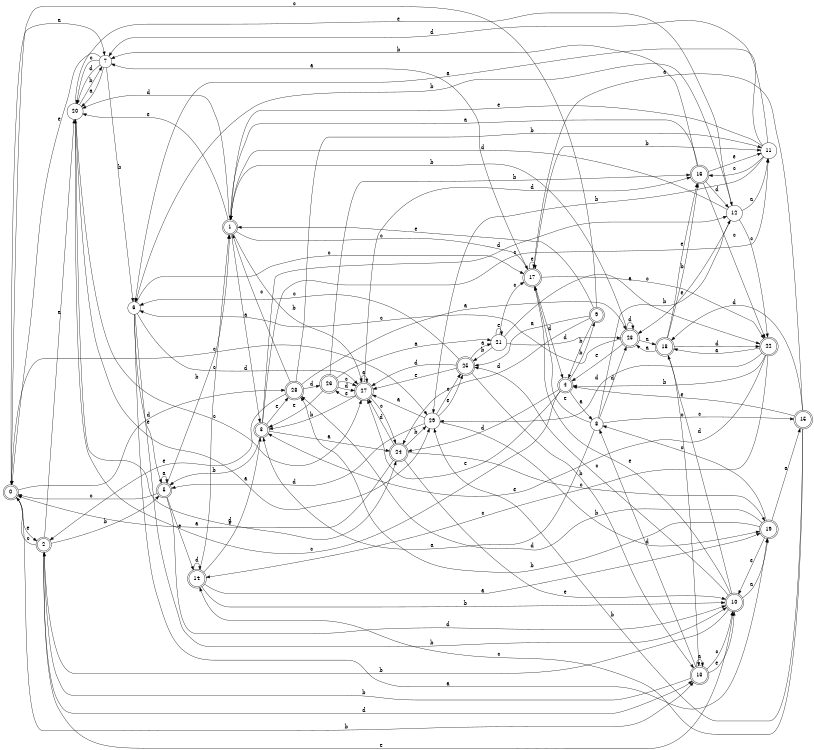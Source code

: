 digraph n24_3 {
__start0 [label="" shape="none"];

rankdir=LR;
size="8,5";

s0 [style="rounded,filled", color="black", fillcolor="white" shape="doublecircle", label="0"];
s1 [style="rounded,filled", color="black", fillcolor="white" shape="doublecircle", label="1"];
s2 [style="rounded,filled", color="black", fillcolor="white" shape="doublecircle", label="2"];
s3 [style="rounded,filled", color="black", fillcolor="white" shape="doublecircle", label="3"];
s4 [style="rounded,filled", color="black", fillcolor="white" shape="doublecircle", label="4"];
s5 [style="rounded,filled", color="black", fillcolor="white" shape="doublecircle", label="5"];
s6 [style="filled", color="black", fillcolor="white" shape="circle", label="6"];
s7 [style="filled", color="black", fillcolor="white" shape="circle", label="7"];
s8 [style="filled", color="black", fillcolor="white" shape="circle", label="8"];
s9 [style="rounded,filled", color="black", fillcolor="white" shape="doublecircle", label="9"];
s10 [style="rounded,filled", color="black", fillcolor="white" shape="doublecircle", label="10"];
s11 [style="filled", color="black", fillcolor="white" shape="circle", label="11"];
s12 [style="filled", color="black", fillcolor="white" shape="circle", label="12"];
s13 [style="rounded,filled", color="black", fillcolor="white" shape="doublecircle", label="13"];
s14 [style="rounded,filled", color="black", fillcolor="white" shape="doublecircle", label="14"];
s15 [style="rounded,filled", color="black", fillcolor="white" shape="doublecircle", label="15"];
s16 [style="rounded,filled", color="black", fillcolor="white" shape="doublecircle", label="16"];
s17 [style="rounded,filled", color="black", fillcolor="white" shape="doublecircle", label="17"];
s18 [style="rounded,filled", color="black", fillcolor="white" shape="doublecircle", label="18"];
s19 [style="rounded,filled", color="black", fillcolor="white" shape="doublecircle", label="19"];
s20 [style="filled", color="black", fillcolor="white" shape="circle", label="20"];
s21 [style="filled", color="black", fillcolor="white" shape="circle", label="21"];
s22 [style="rounded,filled", color="black", fillcolor="white" shape="doublecircle", label="22"];
s23 [style="rounded,filled", color="black", fillcolor="white" shape="doublecircle", label="23"];
s24 [style="rounded,filled", color="black", fillcolor="white" shape="doublecircle", label="24"];
s25 [style="rounded,filled", color="black", fillcolor="white" shape="doublecircle", label="25"];
s26 [style="rounded,filled", color="black", fillcolor="white" shape="doublecircle", label="26"];
s27 [style="rounded,filled", color="black", fillcolor="white" shape="doublecircle", label="27"];
s28 [style="rounded,filled", color="black", fillcolor="white" shape="doublecircle", label="28"];
s29 [style="filled", color="black", fillcolor="white" shape="circle", label="29"];
s0 -> s7 [label="a"];
s0 -> s13 [label="b"];
s0 -> s29 [label="c"];
s0 -> s28 [label="d"];
s0 -> s2 [label="e"];
s1 -> s3 [label="a"];
s1 -> s27 [label="b"];
s1 -> s17 [label="c"];
s1 -> s20 [label="d"];
s1 -> s20 [label="e"];
s2 -> s20 [label="a"];
s2 -> s5 [label="b"];
s2 -> s0 [label="c"];
s2 -> s13 [label="d"];
s2 -> s10 [label="e"];
s3 -> s24 [label="a"];
s3 -> s5 [label="b"];
s3 -> s11 [label="c"];
s3 -> s12 [label="d"];
s3 -> s28 [label="e"];
s4 -> s8 [label="a"];
s4 -> s9 [label="b"];
s4 -> s20 [label="c"];
s4 -> s24 [label="d"];
s4 -> s27 [label="e"];
s5 -> s5 [label="a"];
s5 -> s1 [label="b"];
s5 -> s0 [label="c"];
s5 -> s10 [label="d"];
s5 -> s14 [label="e"];
s6 -> s19 [label="a"];
s6 -> s10 [label="b"];
s6 -> s17 [label="c"];
s6 -> s27 [label="d"];
s6 -> s5 [label="e"];
s7 -> s20 [label="a"];
s7 -> s6 [label="b"];
s7 -> s20 [label="c"];
s7 -> s20 [label="d"];
s7 -> s0 [label="e"];
s8 -> s3 [label="a"];
s8 -> s12 [label="b"];
s8 -> s15 [label="c"];
s8 -> s23 [label="d"];
s8 -> s17 [label="e"];
s9 -> s25 [label="a"];
s9 -> s4 [label="b"];
s9 -> s0 [label="c"];
s9 -> s24 [label="d"];
s9 -> s1 [label="e"];
s10 -> s19 [label="a"];
s10 -> s2 [label="b"];
s10 -> s25 [label="c"];
s10 -> s18 [label="d"];
s10 -> s17 [label="e"];
s11 -> s6 [label="a"];
s11 -> s29 [label="b"];
s11 -> s16 [label="c"];
s11 -> s7 [label="d"];
s11 -> s1 [label="e"];
s12 -> s11 [label="a"];
s12 -> s6 [label="b"];
s12 -> s22 [label="c"];
s12 -> s1 [label="d"];
s12 -> s23 [label="e"];
s13 -> s13 [label="a"];
s13 -> s2 [label="b"];
s13 -> s10 [label="c"];
s13 -> s8 [label="d"];
s13 -> s10 [label="e"];
s14 -> s19 [label="a"];
s14 -> s10 [label="b"];
s14 -> s1 [label="c"];
s14 -> s14 [label="d"];
s14 -> s3 [label="e"];
s15 -> s17 [label="a"];
s15 -> s29 [label="b"];
s15 -> s14 [label="c"];
s15 -> s18 [label="d"];
s15 -> s4 [label="e"];
s16 -> s1 [label="a"];
s16 -> s7 [label="b"];
s16 -> s22 [label="c"];
s16 -> s12 [label="d"];
s16 -> s11 [label="e"];
s17 -> s7 [label="a"];
s17 -> s11 [label="b"];
s17 -> s22 [label="c"];
s17 -> s4 [label="d"];
s17 -> s17 [label="e"];
s18 -> s23 [label="a"];
s18 -> s16 [label="b"];
s18 -> s13 [label="c"];
s18 -> s22 [label="d"];
s18 -> s16 [label="e"];
s19 -> s15 [label="a"];
s19 -> s28 [label="b"];
s19 -> s8 [label="c"];
s19 -> s28 [label="d"];
s19 -> s10 [label="e"];
s20 -> s29 [label="a"];
s20 -> s7 [label="b"];
s20 -> s27 [label="c"];
s20 -> s24 [label="d"];
s20 -> s12 [label="e"];
s21 -> s22 [label="a"];
s21 -> s25 [label="b"];
s21 -> s17 [label="c"];
s21 -> s23 [label="d"];
s21 -> s21 [label="e"];
s22 -> s18 [label="a"];
s22 -> s4 [label="b"];
s22 -> s14 [label="c"];
s22 -> s29 [label="d"];
s22 -> s3 [label="e"];
s23 -> s18 [label="a"];
s23 -> s1 [label="b"];
s23 -> s6 [label="c"];
s23 -> s23 [label="d"];
s23 -> s4 [label="e"];
s24 -> s0 [label="a"];
s24 -> s29 [label="b"];
s24 -> s19 [label="c"];
s24 -> s27 [label="d"];
s24 -> s10 [label="e"];
s25 -> s21 [label="a"];
s25 -> s13 [label="b"];
s25 -> s6 [label="c"];
s25 -> s27 [label="d"];
s25 -> s27 [label="e"];
s26 -> s21 [label="a"];
s26 -> s16 [label="b"];
s26 -> s27 [label="c"];
s26 -> s27 [label="d"];
s26 -> s3 [label="e"];
s27 -> s27 [label="a"];
s27 -> s3 [label="b"];
s27 -> s24 [label="c"];
s27 -> s16 [label="d"];
s27 -> s26 [label="e"];
s28 -> s23 [label="a"];
s28 -> s11 [label="b"];
s28 -> s1 [label="c"];
s28 -> s26 [label="d"];
s28 -> s2 [label="e"];
s29 -> s27 [label="a"];
s29 -> s19 [label="b"];
s29 -> s25 [label="c"];
s29 -> s5 [label="d"];
s29 -> s25 [label="e"];

}
